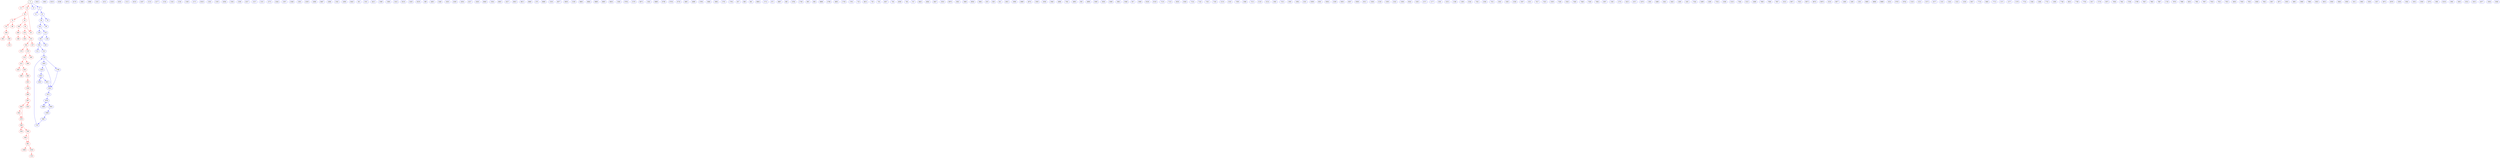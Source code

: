 digraph diff_Contract_0xf155152d838b7a023317ad8c1e8c02aab7e8f2a2 {
	0
	257 [color=red]
	640 [color=red]
	261 [color=red]
	12 [color=red]
	653 [color=red]
	909 [color=red]
	16 [color=red]
	275 [color=red]
	918 [color=red]
	279 [color=red]
	408 [color=red]
	26 [color=red]
	412 [color=red]
	669 [color=red]
	807 [color=red]
	936 [color=red]
	426 [color=red]
	43 [color=red]
	430 [color=red]
	816 [color=red]
	180 [color=red]
	309 [color=red]
	54 [color=red]
	313 [color=red]
	188 [color=red]
	956 [color=red]
	65 [color=red]
	578 [color=red]
	834 [color=red]
	580 [color=red]
	1345 [color=red]
	70 [color=red]
	460 [color=red]
	464 [color=red]
	592 [color=red]
	210 [color=red]
	593 [color=red]
	981 [color=red]
	854 [color=red]
	88 [color=red]
	92 [color=red]
	228 [color=red]
	232 [color=red]
	879 [color=red]
	1009 [color=red]
	114 [color=red]
	1018 [color=red]
	2052 [color=blue]
	13 [color=blue]
	2063 [color=blue]
	17 [color=blue]
	8210 [color=blue]
	6168 [color=blue]
	2074 [color=blue]
	6179 [color=blue]
	2085 [color=blue]
	2089 [color=blue]
	51 [color=blue]
	2101 [color=blue]
	55 [color=blue]
	4151 [color=blue]
	4156 [color=blue]
	6205 [color=blue]
	2112 [color=blue]
	6210 [color=blue]
	4167 [color=blue]
	2123 [color=blue]
	76 [color=blue]
	80 [color=blue]
	4177 [color=blue]
	2134 [color=blue]
	2145 [color=blue]
	99 [color=blue]
	103 [color=blue]
	2156 [color=blue]
	2160 [color=blue]
	2171 [color=blue]
	8318 [color=blue]
	129 [color=blue]
	133 [color=blue]
	2182 [color=blue]
	2193 [color=blue]
	6294 [color=blue]
	2204 [color=blue]
	158 [color=blue]
	2209 [color=blue]
	162 [color=blue]
	4257 [color=blue]
	2227 [color=blue]
	181 [color=blue]
	2231 [color=blue]
	185 [color=blue]
	211 [color=blue]
	215 [color=blue]
	2275 [color=blue]
	4344 [color=blue]
	2297 [color=blue]
	4348 [color=blue]
	2305 [color=blue]
	4359 [color=blue]
	4368 [color=blue]
	8467 [color=blue]
	276 [color=blue]
	4386 [color=blue]
	2342 [color=blue]
	4390 [color=blue]
	6443 [color=blue]
	301 [color=blue]
	2351 [color=blue]
	4412 [color=blue]
	2369 [color=blue]
	2389 [color=blue]
	2414 [color=blue]
	6516 [color=blue]
	2428 [color=blue]
	6529 [color=blue]
	389 [color=blue]
	4492 [color=blue]
	2446 [color=blue]
	2450 [color=blue]
	4500 [color=blue]
	4504 [color=blue]
	4527 [color=blue]
	4540 [color=blue]
	8640 [color=blue]
	2504 [color=blue]
	6603 [color=blue]
	4557 [color=blue]
	8653 [color=blue]
	6612 [color=blue]
	8660 [color=blue]
	470 [color=blue]
	8666 [color=blue]
	2530 [color=blue]
	8677 [color=blue]
	6630 [color=blue]
	2538 [color=blue]
	8683 [color=blue]
	8684 [color=blue]
	8689 [color=blue]
	8693 [color=blue]
	6650 [color=blue]
	2560 [color=blue]
	8704 [color=blue]
	2578 [color=blue]
	6675 [color=blue]
	2582 [color=blue]
	6689 [color=blue]
	6708 [color=blue]
	8758 [color=blue]
	6720 [color=blue]
	4691 [color=blue]
	4696 [color=blue]
	4706 [color=blue]
	2668 [color=blue]
	2694 [color=blue]
	2702 [color=blue]
	2704 [color=blue]
	657 [color=blue]
	660 [color=blue]
	661 [color=blue]
	6804 [color=blue]
	2712 [color=blue]
	671 [color=blue]
	8867 [color=blue]
	685 [color=blue]
	4784 [color=blue]
	2740 [color=blue]
	693 [color=blue]
	694 [color=blue]
	8888 [color=blue]
	4798 [color=blue]
	4805 [color=blue]
	2758 [color=blue]
	2762 [color=blue]
	718 [color=blue]
	4815 [color=blue]
	729 [color=blue]
	730 [color=blue]
	4827 [color=blue]
	738 [color=blue]
	4838 [color=blue]
	746 [color=blue]
	747 [color=blue]
	4843 [color=blue]
	4844 [color=blue]
	4847 [color=blue]
	2816 [color=blue]
	8976 [color=blue]
	2842 [color=blue]
	2860 [color=blue]
	6956 [color=blue]
	2864 [color=blue]
	819 [color=blue]
	830 [color=blue]
	831 [color=blue]
	4952 [color=blue]
	2908 [color=blue]
	4969 [color=blue]
	4974 [color=blue]
	2930 [color=blue]
	2938 [color=blue]
	2940 [color=blue]
	4988 [color=blue]
	7041 [color=blue]
	4993 [color=blue]
	902 [color=blue]
	4999 [color=blue]
	5000 [color=blue]
	2958 [color=blue]
	5008 [color=blue]
	2962 [color=blue]
	5046 [color=blue]
	957 [color=blue]
	3006 [color=blue]
	9149 [color=blue]
	9150 [color=blue]
	7119 [color=blue]
	7123 [color=blue]
	3028 [color=blue]
	3036 [color=blue]
	7134 [color=blue]
	7143 [color=blue]
	7161 [color=blue]
	7165 [color=blue]
	5119 [color=blue]
	3102 [color=blue]
	7209 [color=blue]
	1066 [color=blue]
	7215 [color=blue]
	3120 [color=blue]
	3124 [color=blue]
	1082 [color=blue]
	7232 [color=blue]
	1093 [color=blue]
	1094 [color=blue]
	5201 [color=blue]
	9299 [color=blue]
	9301 [color=blue]
	9304 [color=blue]
	5209 [color=blue]
	9305 [color=blue]
	9307 [color=blue]
	9308 [color=blue]
	9311 [color=blue]
	3168 [color=blue]
	5228 [color=blue]
	3190 [color=blue]
	5242 [color=blue]
	3198 [color=blue]
	9345 [color=blue]
	5262 [color=blue]
	5271 [color=blue]
	1177 [color=blue]
	5281 [color=blue]
	3235 [color=blue]
	1188 [color=blue]
	1189 [color=blue]
	3244 [color=blue]
	7341 [color=blue]
	5294 [color=blue]
	7351 [color=blue]
	3262 [color=blue]
	3282 [color=blue]
	5336 [color=blue]
	3307 [color=blue]
	3321 [color=blue]
	7417 [color=blue]
	7425 [color=blue]
	3339 [color=blue]
	7436 [color=blue]
	3343 [color=blue]
	7440 [color=blue]
	7448 [color=blue]
	7458 [color=blue]
	7464 [color=blue]
	3397 [color=blue]
	1362 [color=blue]
	1374 [color=blue]
	3423 [color=blue]
	5471 [color=blue]
	5476 [color=blue]
	1383 [color=blue]
	5486 [color=blue]
	3441 [color=blue]
	3445 [color=blue]
	1400 [color=blue]
	1401 [color=blue]
	7544 [color=blue]
	5499 [color=blue]
	1409 [color=blue]
	7554 [color=blue]
	5506 [color=blue]
	5516 [color=blue]
	7564 [color=blue]
	5522 [color=blue]
	3499 [color=blue]
	7600 [color=blue]
	7606 [color=blue]
	7607 [color=blue]
	3525 [color=blue]
	9671 [color=blue]
	7625 [color=blue]
	9673 [color=blue]
	9674 [color=blue]
	9676 [color=blue]
	3533 [color=blue]
	9677 [color=blue]
	1490 [color=blue]
	1495 [color=blue]
	1501 [color=blue]
	9695 [color=blue]
	9696 [color=blue]
	9698 [color=blue]
	3555 [color=blue]
	9703 [color=blue]
	9704 [color=blue]
	1518 [color=blue]
	1522 [color=blue]
	3573 [color=blue]
	3577 [color=blue]
	1531 [color=blue]
	1545 [color=blue]
	1552 [color=blue]
	1559 [color=blue]
	5657 [color=blue]
	7710 [color=blue]
	5665 [color=blue]
	7713 [color=blue]
	1571 [color=blue]
	1577 [color=blue]
	1578 [color=blue]
	7724 [color=blue]
	1584 [color=blue]
	1588 [color=blue]
	7732 [color=blue]
	1599 [color=blue]
	7748 [color=blue]
	3653 [color=blue]
	7749 [color=blue]
	7756 [color=blue]
	1617 [color=blue]
	5719 [color=blue]
	3675 [color=blue]
	7836 [color=blue]
	7841 [color=blue]
	3748 [color=blue]
	5799 [color=blue]
	7847 [color=blue]
	7863 [color=blue]
	7867 [color=blue]
	1726 [color=blue]
	7876 [color=blue]
	1736 [color=blue]
	7896 [color=blue]
	5853 [color=blue]
	7901 [color=blue]
	7907 [color=blue]
	7918 [color=blue]
	7922 [color=blue]
	7923 [color=blue]
	3830 [color=blue]
	7928 [color=blue]
	1786 [color=blue]
	7932 [color=blue]
	3838 [color=blue]
	7942 [color=blue]
	1803 [color=blue]
	3857 [color=blue]
	1819 [color=blue]
	1822 [color=blue]
	3871 [color=blue]
	1832 [color=blue]
	5933 [color=blue]
	3891 [color=blue]
	1851 [color=blue]
	1852 [color=blue]
	3900 [color=blue]
	7996 [color=blue]
	3910 [color=blue]
	1867 [color=blue]
	1871 [color=blue]
	3923 [color=blue]
	1878 [color=blue]
	3930 [color=blue]
	1888 [color=blue]
	3940 [color=blue]
	3950 [color=blue]
	1904 [color=blue]
	1908 [color=blue]
	1911 [color=blue]
	3963 [color=blue]
	1926 [color=blue]
	1927 [color=blue]
	3975 [color=blue]
	8076 [color=blue]
	1939 [color=blue]
	1943 [color=blue]
	1953 [color=blue]
	1959 [color=blue]
	1970 [color=blue]
	1981 [color=blue]
	8130 [color=blue]
	1992 [color=blue]
	2003 [color=blue]
	2014 [color=blue]
	2025 [color=blue]
	4077 [color=blue]
	2036 [color=blue]
	2040 [color=blue]
	909 -> 918 [color=red]
	92 -> 580 [color=red]
	918 -> 909 [color=red]
	232 -> 257 [color=red]
	70 -> 92 [color=red]
	313 -> 408 [color=red]
	261 -> 275 [color=red]
	0 -> 16 [color=red]
	834 -> 854 [color=red]
	70 -> 88 [color=red]
	936 -> 956 [color=red]
	981 -> 1009 [color=red]
	261 -> 279 [color=red]
	653 -> 1345 [color=red]
	669 -> 807 [color=red]
	412 -> 426 [color=red]
	936 -> 981 [color=red]
	43 -> 54 [color=red]
	1018 -> 578 [color=red]
	16 -> 65 [color=red]
	412 -> 430 [color=red]
	909 -> 936 [color=red]
	807 -> 834 [color=red]
	464 -> 653 [color=red]
	593 -> 114 [color=red]
	430 -> 464 [color=red]
	0 -> 12 [color=red]
	180 -> 640 [color=red]
	430 -> 460 [color=red]
	580 -> 592 [color=red]
	279 -> 309 [color=red]
	54 -> 210 [color=red]
	16 -> 26 [color=red]
	807 -> 816 [color=red]
	956 -> 981 [color=red]
	834 -> 879 [color=red]
	1345 -> 669 [color=red]
	54 -> 65 [color=red]
	26 -> 70 [color=red]
	816 -> 807 [color=red]
	279 -> 313 [color=red]
	879 -> 909 [color=red]
	981 -> 1018 [color=red]
	580 -> 593 [color=red]
	210 -> 228 [color=red]
	854 -> 879 [color=red]
	26 -> 43 [color=red]
	43 -> 180 [color=red]
	210 -> 232 [color=red]
	232 -> 261 [color=red]
	313 -> 412 [color=red]
	640 -> 188 [color=red]
	1822 -> 1851 [color=blue]
	1878 -> 1888 [color=blue]
	80 -> 99 [color=blue]
	1736 -> 1803 [color=blue]
	185 -> 211 [color=blue]
	1786 -> 1852 [color=blue]
	215 -> 1736 [color=blue]
	1908 -> 1867 [color=blue]
	17 -> 55 [color=blue]
	133 -> 158 [color=blue]
	17 -> 51 [color=blue]
	55 -> 80 [color=blue]
	103 -> 129 [color=blue]
	162 -> 181 [color=blue]
	1803 -> 1852 [color=blue]
	0 -> 17 [color=blue]
	103 -> 133 [color=blue]
	1867 -> 276 [color=blue]
	1803 -> 1819 [color=blue]
	162 -> 185 [color=blue]
	1904 -> 1908 [color=blue]
	1871 -> 1878 [color=blue]
	1878 -> 1904 [color=blue]
	1852 -> 1871 [color=blue]
	276 -> 1736 [color=blue]
	133 -> 162 [color=blue]
	1888 -> 1878 [color=blue]
	0 -> 13 [color=blue]
	1822 -> 1832 [color=blue]
	1832 -> 1822 [color=blue]
	1819 -> 1822 [color=blue]
	55 -> 76 [color=blue]
	1851 -> 1852 [color=blue]
	1736 -> 1786 [color=blue]
	80 -> 103 [color=blue]
	185 -> 215 [color=blue]
}
